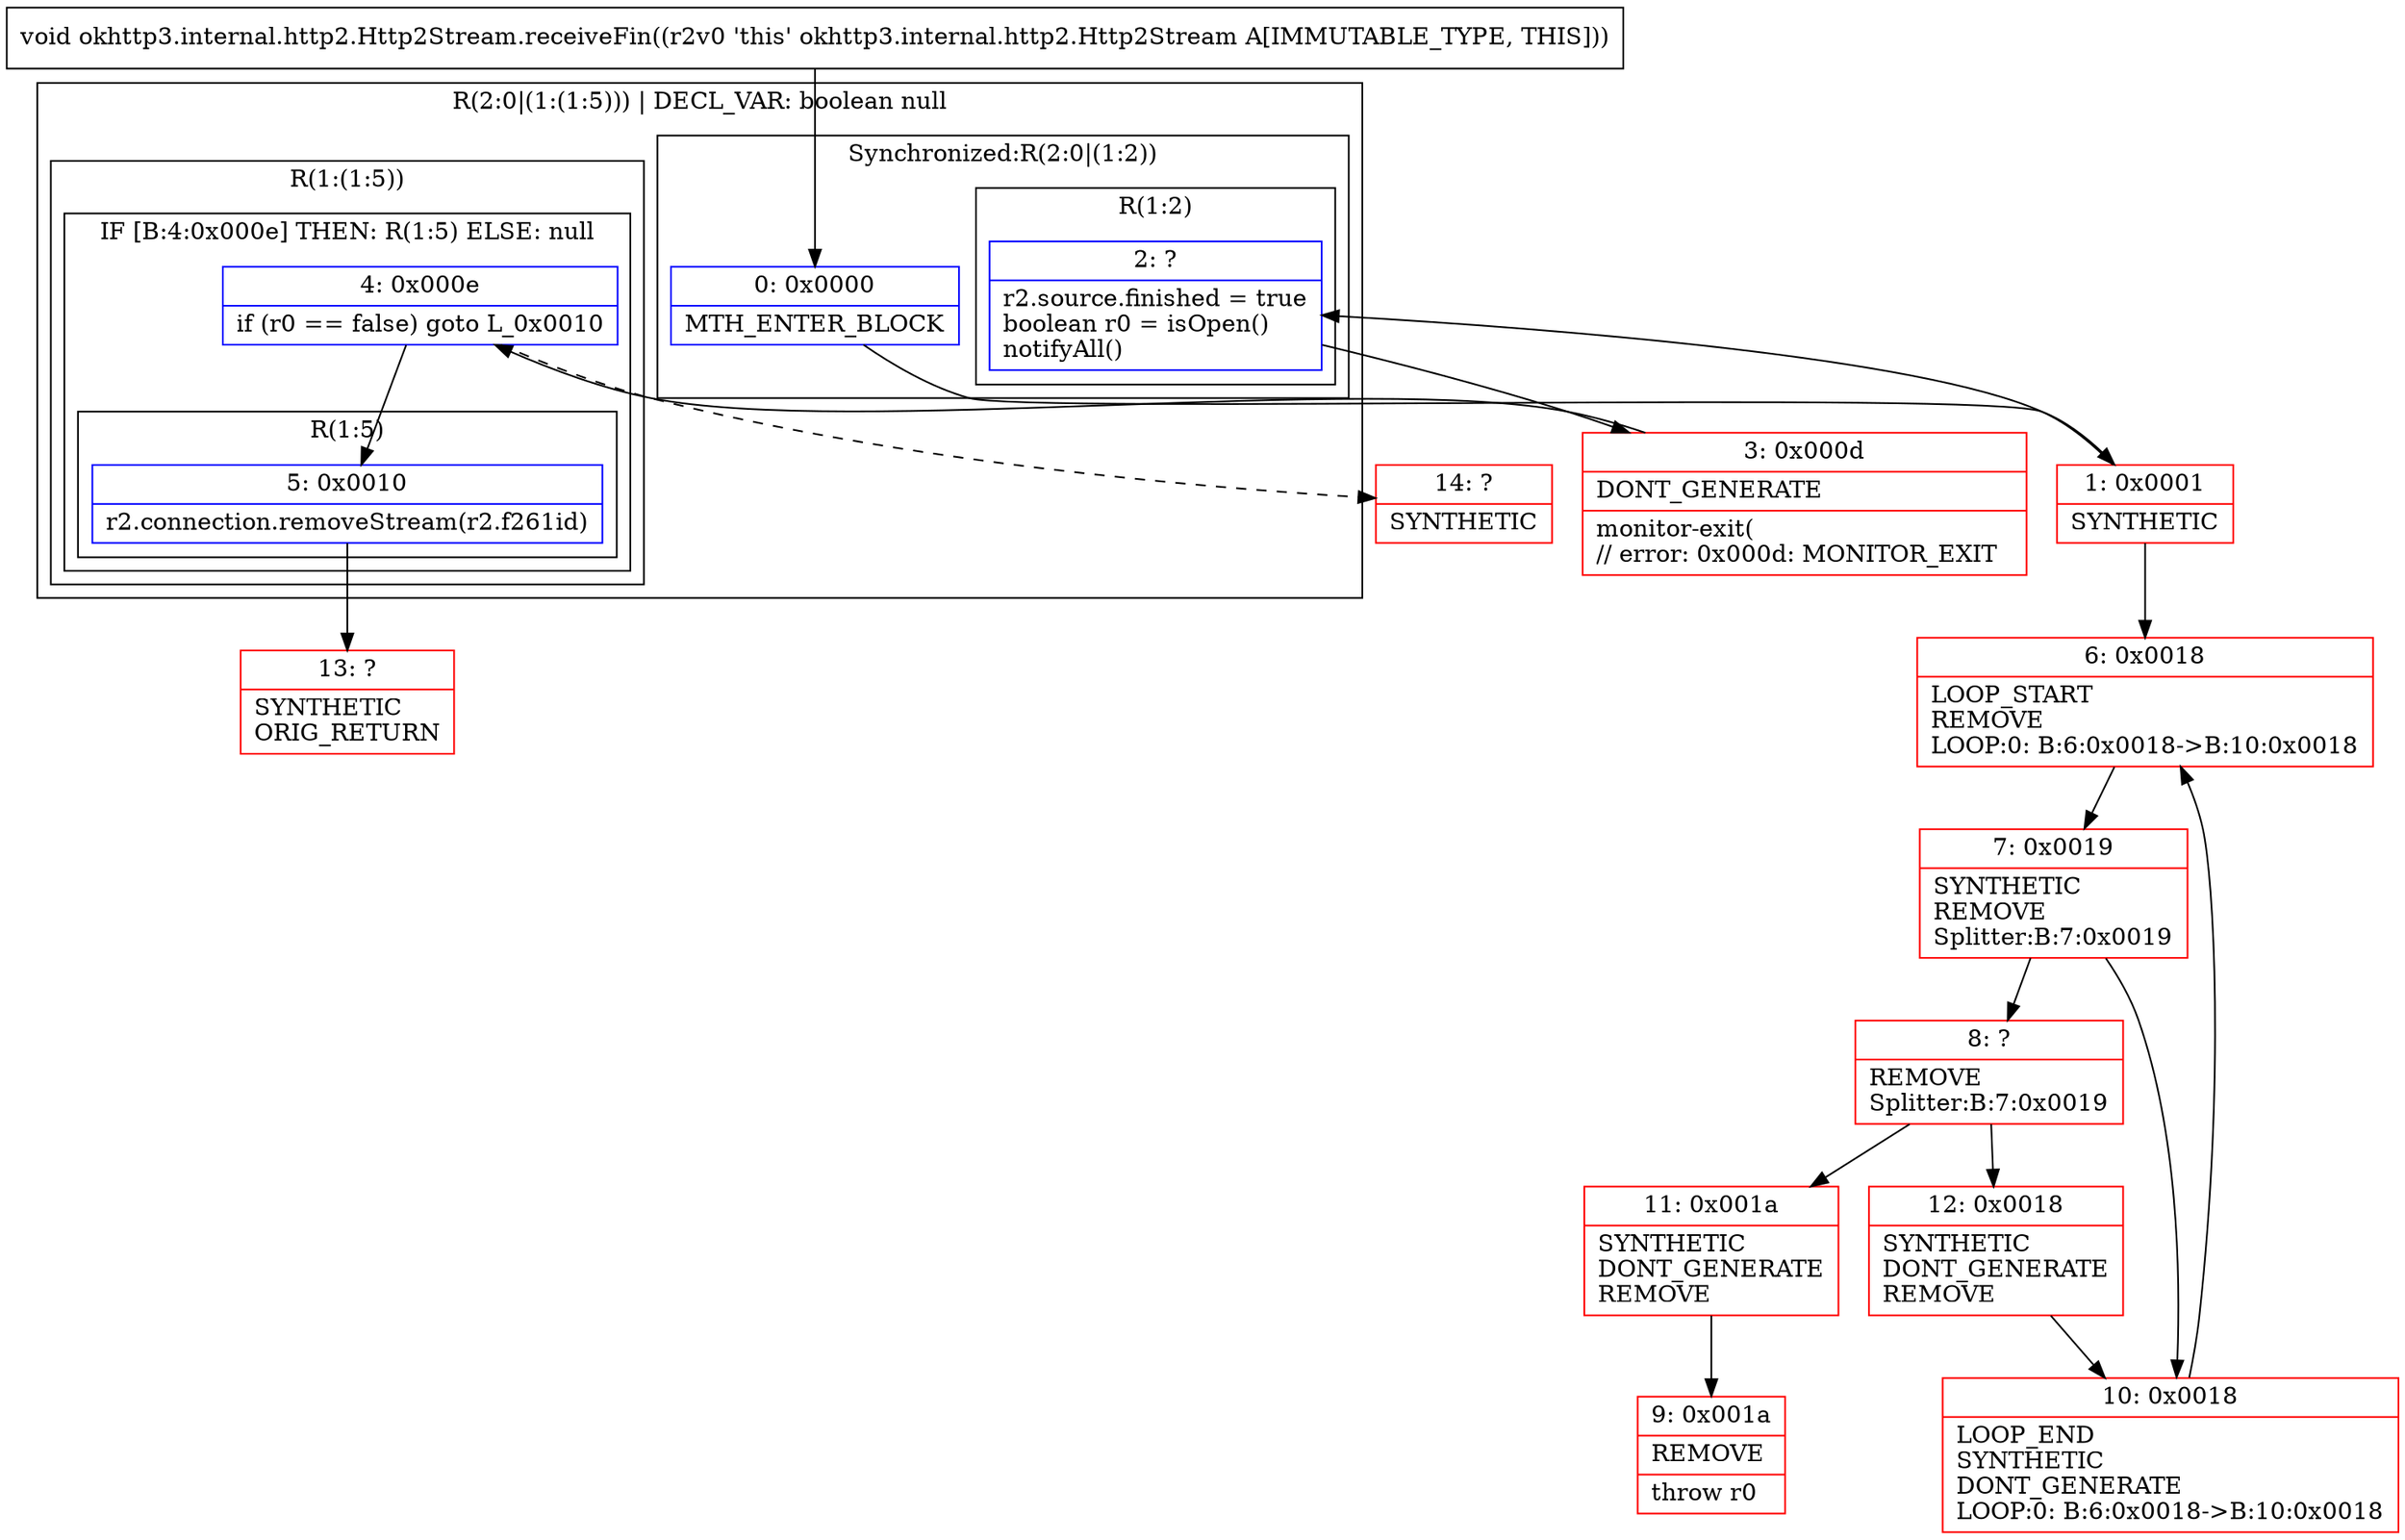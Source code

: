 digraph "CFG forokhttp3.internal.http2.Http2Stream.receiveFin()V" {
subgraph cluster_Region_1413661298 {
label = "R(2:0|(1:(1:5))) | DECL_VAR: boolean null\l";
node [shape=record,color=blue];
subgraph cluster_SynchronizedRegion_94352551 {
label = "Synchronized:R(2:0|(1:2))";
node [shape=record,color=blue];
Node_0 [shape=record,label="{0\:\ 0x0000|MTH_ENTER_BLOCK\l}"];
subgraph cluster_Region_921963923 {
label = "R(1:2)";
node [shape=record,color=blue];
Node_2 [shape=record,label="{2\:\ ?|r2.source.finished = true\lboolean r0 = isOpen()\lnotifyAll()\l}"];
}
}
subgraph cluster_Region_57508136 {
label = "R(1:(1:5))";
node [shape=record,color=blue];
subgraph cluster_IfRegion_188190559 {
label = "IF [B:4:0x000e] THEN: R(1:5) ELSE: null";
node [shape=record,color=blue];
Node_4 [shape=record,label="{4\:\ 0x000e|if (r0 == false) goto L_0x0010\l}"];
subgraph cluster_Region_247081673 {
label = "R(1:5)";
node [shape=record,color=blue];
Node_5 [shape=record,label="{5\:\ 0x0010|r2.connection.removeStream(r2.f261id)\l}"];
}
}
}
}
Node_1 [shape=record,color=red,label="{1\:\ 0x0001|SYNTHETIC\l}"];
Node_3 [shape=record,color=red,label="{3\:\ 0x000d|DONT_GENERATE\l|monitor\-exit(\l\/\/ error: 0x000d: MONITOR_EXIT  \l}"];
Node_6 [shape=record,color=red,label="{6\:\ 0x0018|LOOP_START\lREMOVE\lLOOP:0: B:6:0x0018\-\>B:10:0x0018\l}"];
Node_7 [shape=record,color=red,label="{7\:\ 0x0019|SYNTHETIC\lREMOVE\lSplitter:B:7:0x0019\l}"];
Node_8 [shape=record,color=red,label="{8\:\ ?|REMOVE\lSplitter:B:7:0x0019\l}"];
Node_9 [shape=record,color=red,label="{9\:\ 0x001a|REMOVE\l|throw r0\l}"];
Node_10 [shape=record,color=red,label="{10\:\ 0x0018|LOOP_END\lSYNTHETIC\lDONT_GENERATE\lLOOP:0: B:6:0x0018\-\>B:10:0x0018\l}"];
Node_11 [shape=record,color=red,label="{11\:\ 0x001a|SYNTHETIC\lDONT_GENERATE\lREMOVE\l}"];
Node_12 [shape=record,color=red,label="{12\:\ 0x0018|SYNTHETIC\lDONT_GENERATE\lREMOVE\l}"];
Node_13 [shape=record,color=red,label="{13\:\ ?|SYNTHETIC\lORIG_RETURN\l}"];
Node_14 [shape=record,color=red,label="{14\:\ ?|SYNTHETIC\l}"];
MethodNode[shape=record,label="{void okhttp3.internal.http2.Http2Stream.receiveFin((r2v0 'this' okhttp3.internal.http2.Http2Stream A[IMMUTABLE_TYPE, THIS])) }"];
MethodNode -> Node_0;
Node_0 -> Node_1;
Node_2 -> Node_3;
Node_4 -> Node_5;
Node_4 -> Node_14[style=dashed];
Node_5 -> Node_13;
Node_1 -> Node_2;
Node_1 -> Node_6;
Node_3 -> Node_4;
Node_6 -> Node_7;
Node_7 -> Node_8;
Node_7 -> Node_10;
Node_8 -> Node_11;
Node_8 -> Node_12;
Node_10 -> Node_6;
Node_11 -> Node_9;
Node_12 -> Node_10;
}

